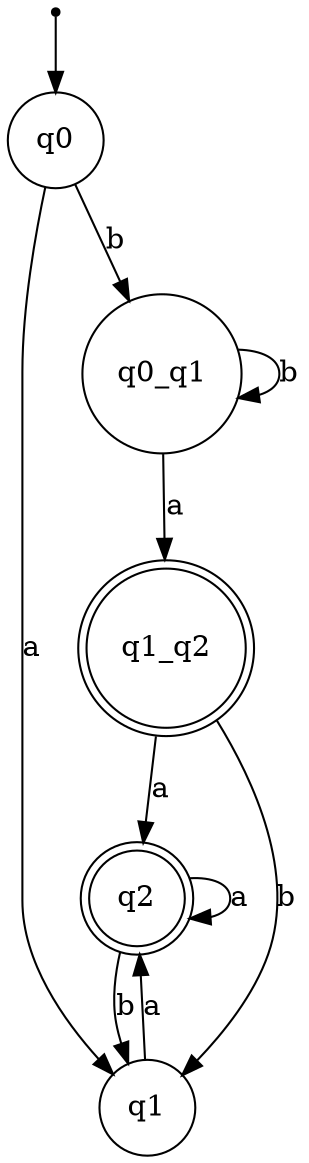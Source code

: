 digraph {
	node [shape = doublecircle]; q1_q2 q2;
	node [shape = point]; initial;
	node [shape = circle];

	initial -> q0;
	q0 -> q1 [label="a"]; q0 -> q0_q1 [label="b"]; 
	q0_q1 -> q1_q2 [label="a"]; q0_q1 -> q0_q1 [label="b"]; 
	q1_q2 -> q2 [label="a"]; q1_q2 -> q1 [label="b"]; 
	q2 -> q2 [label="a"]; q2 -> q1 [label="b"]; 
	q1 -> q2 [label="a"]; 
}